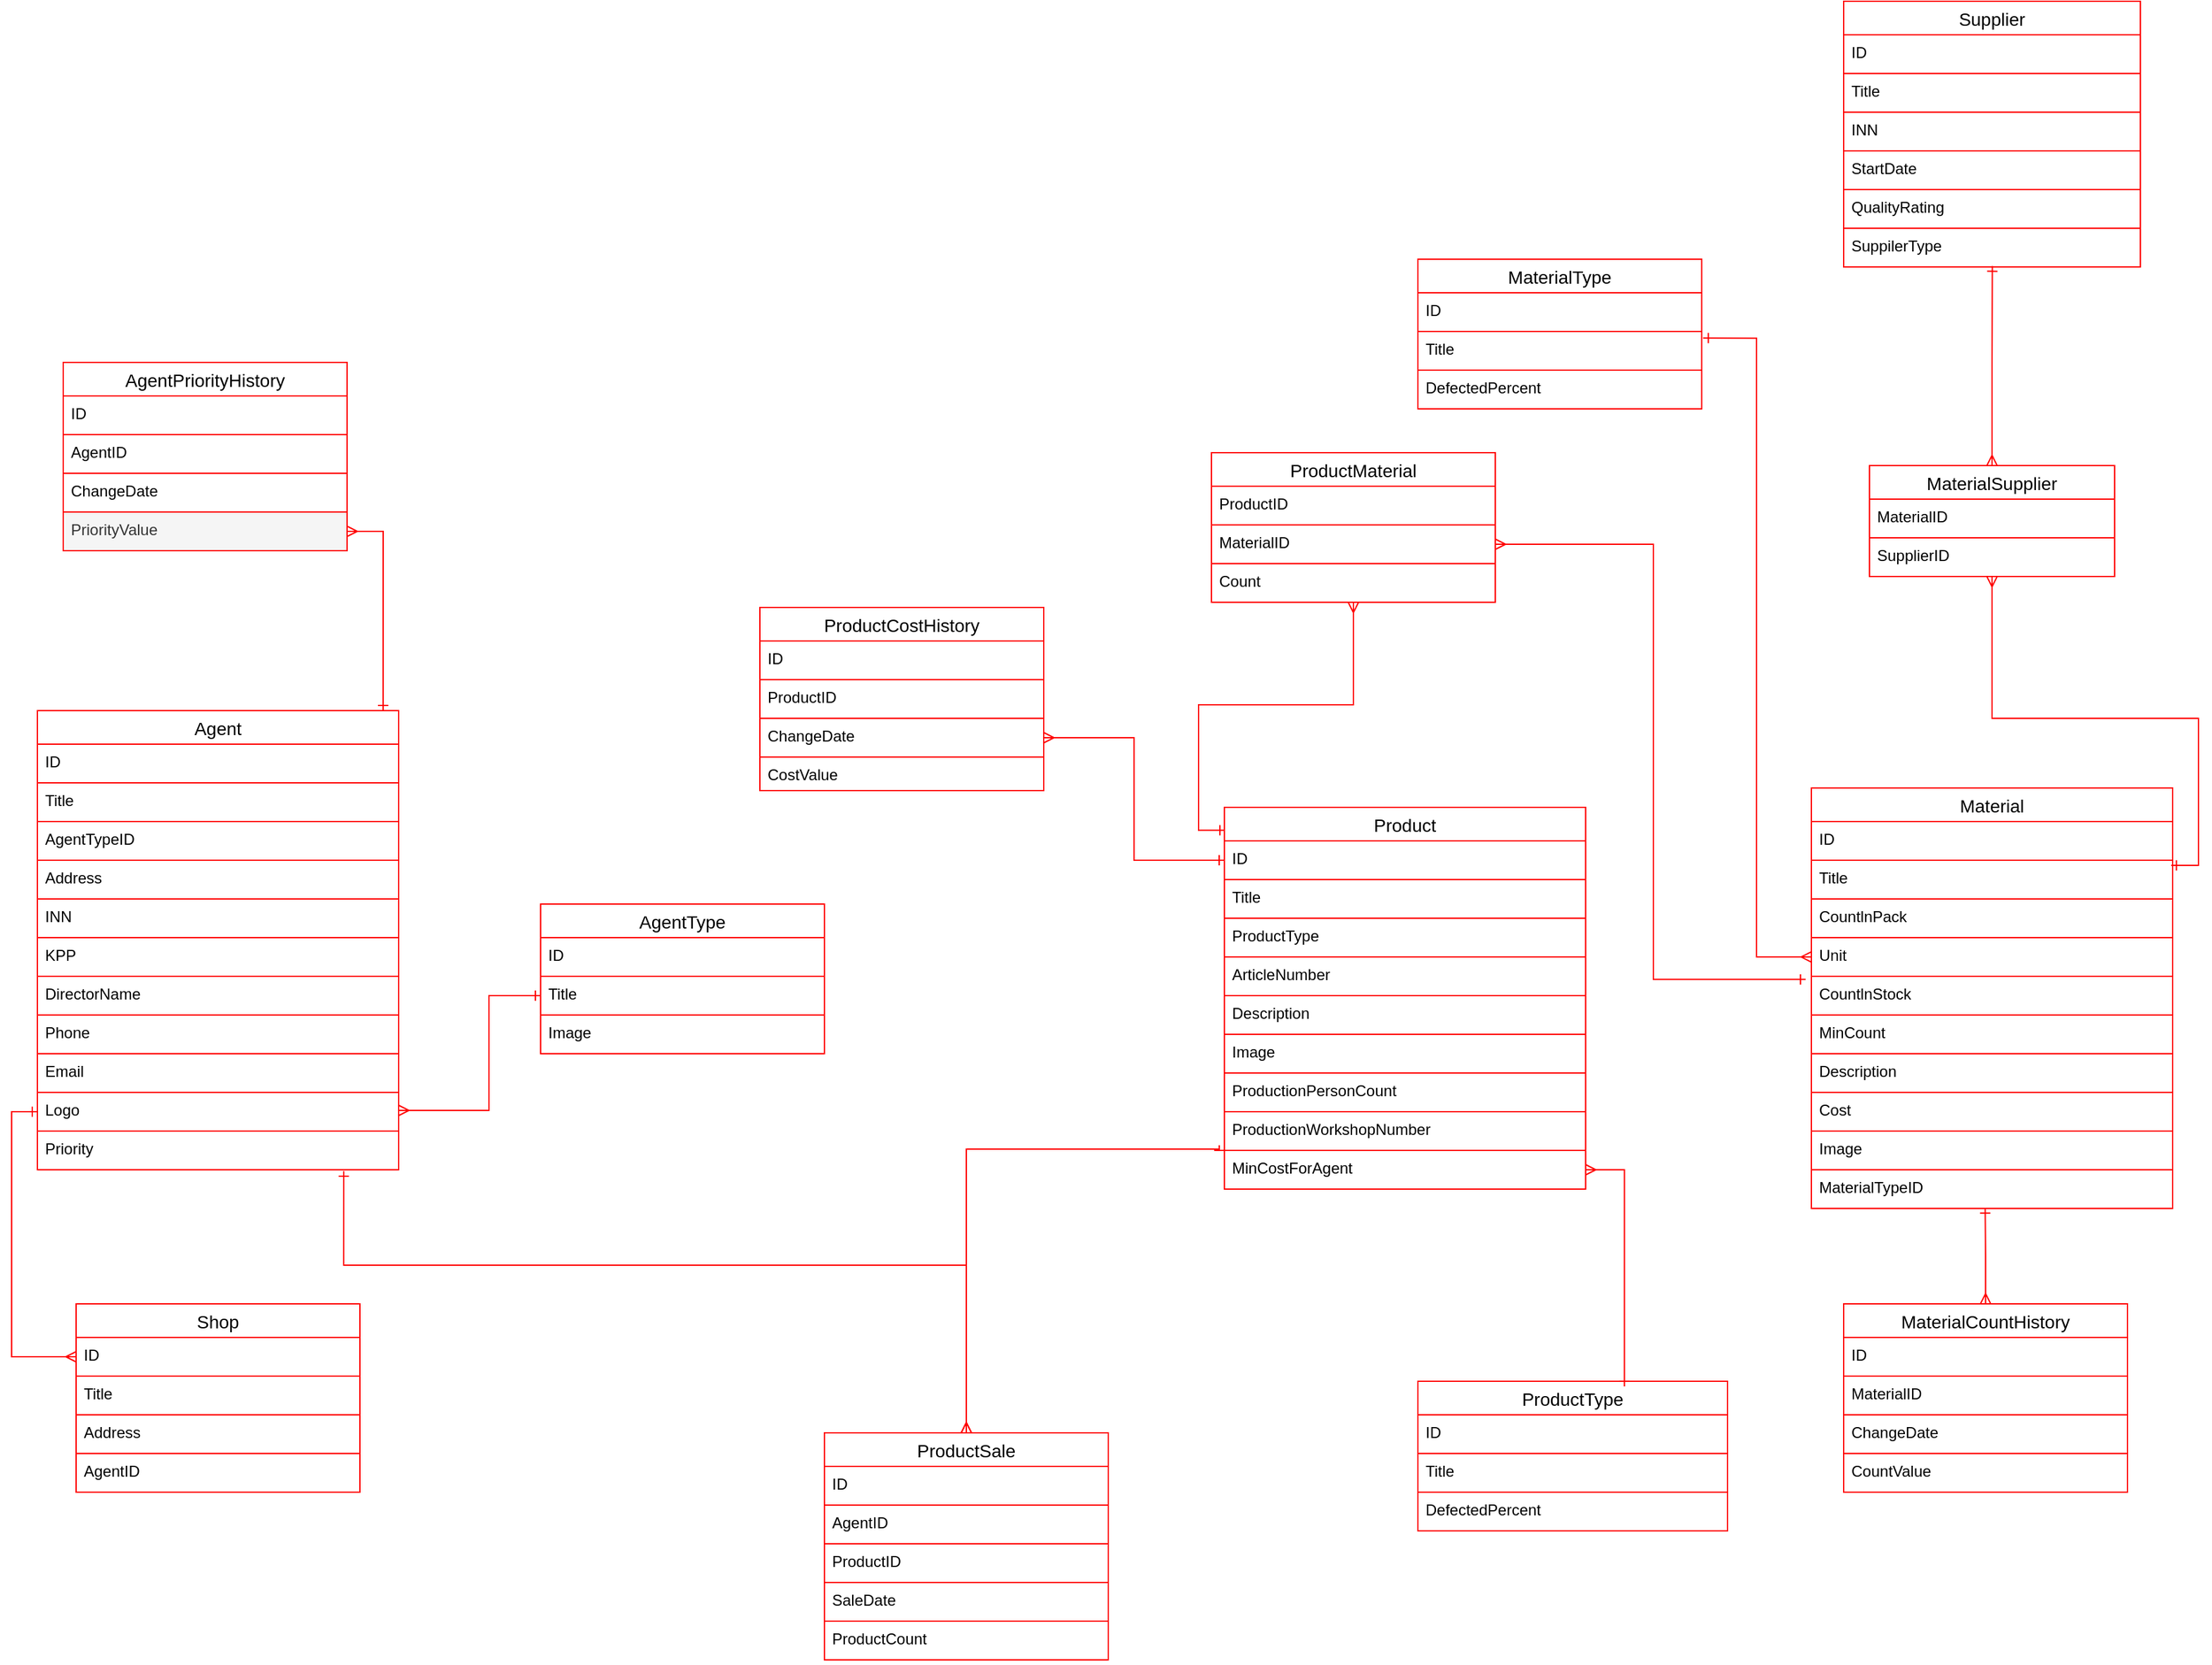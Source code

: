 <mxfile version="20.5.1" type="device"><diagram id="fFs7hPyOIkgfOMiAq97M" name="Page-1"><mxGraphModel dx="2500" dy="934" grid="1" gridSize="10" guides="1" tooltips="1" connect="1" arrows="1" fold="1" page="1" pageScale="1" pageWidth="827" pageHeight="1169" math="0" shadow="0"><root><mxCell id="0"/><mxCell id="1" parent="0"/><mxCell id="I6jNRoW-patKJR7z3tty-1" value="MaterialType" style="swimlane;fontStyle=0;childLayout=stackLayout;horizontal=1;startSize=26;horizontalStack=0;resizeParent=1;resizeParentMax=0;resizeLast=0;collapsible=1;marginBottom=0;align=center;fontSize=14;strokeColor=#FF0000;" parent="1" vertex="1"><mxGeometry x="600.0" y="280" width="220" height="116" as="geometry"/></mxCell><mxCell id="I6jNRoW-patKJR7z3tty-2" value="ID" style="text;strokeColor=#FF0000;fillColor=none;spacingLeft=4;spacingRight=4;overflow=hidden;rotatable=0;points=[[0,0.5],[1,0.5]];portConstraint=eastwest;fontSize=12;" parent="I6jNRoW-patKJR7z3tty-1" vertex="1"><mxGeometry y="26" width="220" height="30" as="geometry"/></mxCell><mxCell id="I6jNRoW-patKJR7z3tty-3" value="Title" style="text;strokeColor=#FF0000;fillColor=none;spacingLeft=4;spacingRight=4;overflow=hidden;rotatable=0;points=[[0,0.5],[1,0.5]];portConstraint=eastwest;fontSize=12;" parent="I6jNRoW-patKJR7z3tty-1" vertex="1"><mxGeometry y="56" width="220" height="30" as="geometry"/></mxCell><mxCell id="I6jNRoW-patKJR7z3tty-4" value="DefectedPercent" style="text;strokeColor=#FF0000;fillColor=none;spacingLeft=4;spacingRight=4;overflow=hidden;rotatable=0;points=[[0,0.5],[1,0.5]];portConstraint=eastwest;fontSize=12;" parent="I6jNRoW-patKJR7z3tty-1" vertex="1"><mxGeometry y="86" width="220" height="30" as="geometry"/></mxCell><mxCell id="I6jNRoW-patKJR7z3tty-5" value="Supplier" style="swimlane;fontStyle=0;childLayout=stackLayout;horizontal=1;startSize=26;horizontalStack=0;resizeParent=1;resizeParentMax=0;resizeLast=0;collapsible=1;marginBottom=0;align=center;fontSize=14;strokeColor=#FF0000;" parent="1" vertex="1"><mxGeometry x="930.0" y="80" width="230" height="206" as="geometry"/></mxCell><mxCell id="I6jNRoW-patKJR7z3tty-6" value="ID" style="text;strokeColor=#FF0000;fillColor=none;spacingLeft=4;spacingRight=4;overflow=hidden;rotatable=0;points=[[0,0.5],[1,0.5]];portConstraint=eastwest;fontSize=12;" parent="I6jNRoW-patKJR7z3tty-5" vertex="1"><mxGeometry y="26" width="230" height="30" as="geometry"/></mxCell><mxCell id="I6jNRoW-patKJR7z3tty-7" value="Title" style="text;strokeColor=#FF0000;fillColor=none;spacingLeft=4;spacingRight=4;overflow=hidden;rotatable=0;points=[[0,0.5],[1,0.5]];portConstraint=eastwest;fontSize=12;" parent="I6jNRoW-patKJR7z3tty-5" vertex="1"><mxGeometry y="56" width="230" height="30" as="geometry"/></mxCell><mxCell id="I6jNRoW-patKJR7z3tty-8" value="INN" style="text;strokeColor=#FF0000;fillColor=none;spacingLeft=4;spacingRight=4;overflow=hidden;rotatable=0;points=[[0,0.5],[1,0.5]];portConstraint=eastwest;fontSize=12;" parent="I6jNRoW-patKJR7z3tty-5" vertex="1"><mxGeometry y="86" width="230" height="30" as="geometry"/></mxCell><mxCell id="I6jNRoW-patKJR7z3tty-9" value="StartDate" style="text;strokeColor=#FF0000;fillColor=none;spacingLeft=4;spacingRight=4;overflow=hidden;rotatable=0;points=[[0,0.5],[1,0.5]];portConstraint=eastwest;fontSize=12;" parent="I6jNRoW-patKJR7z3tty-5" vertex="1"><mxGeometry y="116" width="230" height="30" as="geometry"/></mxCell><mxCell id="I6jNRoW-patKJR7z3tty-10" value="QualityRating" style="text;strokeColor=#FF0000;fillColor=none;spacingLeft=4;spacingRight=4;overflow=hidden;rotatable=0;points=[[0,0.5],[1,0.5]];portConstraint=eastwest;fontSize=12;" parent="I6jNRoW-patKJR7z3tty-5" vertex="1"><mxGeometry y="146" width="230" height="30" as="geometry"/></mxCell><mxCell id="I6jNRoW-patKJR7z3tty-11" value="SuppilerType" style="text;strokeColor=#FF0000;fillColor=none;spacingLeft=4;spacingRight=4;overflow=hidden;rotatable=0;points=[[0,0.5],[1,0.5]];portConstraint=eastwest;fontSize=12;" parent="I6jNRoW-patKJR7z3tty-5" vertex="1"><mxGeometry y="176" width="230" height="30" as="geometry"/></mxCell><mxCell id="I6jNRoW-patKJR7z3tty-12" style="edgeStyle=orthogonalEdgeStyle;rounded=0;orthogonalLoop=1;jettySize=auto;html=1;entryX=0.501;entryY=0.977;entryDx=0;entryDy=0;entryPerimeter=0;startArrow=ERmany;startFill=0;endArrow=ERone;endFill=0;strokeColor=#FF0000;" parent="1" source="I6jNRoW-patKJR7z3tty-14" target="I6jNRoW-patKJR7z3tty-11" edge="1"><mxGeometry relative="1" as="geometry"/></mxCell><mxCell id="I6jNRoW-patKJR7z3tty-13" style="edgeStyle=orthogonalEdgeStyle;rounded=0;orthogonalLoop=1;jettySize=auto;html=1;entryX=0.996;entryY=0.133;entryDx=0;entryDy=0;entryPerimeter=0;startArrow=ERmany;startFill=0;endArrow=ERone;endFill=0;strokeColor=#FF0000;" parent="1" source="I6jNRoW-patKJR7z3tty-14" target="I6jNRoW-patKJR7z3tty-19" edge="1"><mxGeometry relative="1" as="geometry"/></mxCell><mxCell id="I6jNRoW-patKJR7z3tty-14" value="MaterialSupplier" style="swimlane;fontStyle=0;childLayout=stackLayout;horizontal=1;startSize=26;horizontalStack=0;resizeParent=1;resizeParentMax=0;resizeLast=0;collapsible=1;marginBottom=0;align=center;fontSize=14;strokeColor=#FF0000;" parent="1" vertex="1"><mxGeometry x="950" y="440" width="190" height="86" as="geometry"/></mxCell><mxCell id="I6jNRoW-patKJR7z3tty-15" value="MaterialID" style="text;strokeColor=#FF0000;fillColor=none;spacingLeft=4;spacingRight=4;overflow=hidden;rotatable=0;points=[[0,0.5],[1,0.5]];portConstraint=eastwest;fontSize=12;" parent="I6jNRoW-patKJR7z3tty-14" vertex="1"><mxGeometry y="26" width="190" height="30" as="geometry"/></mxCell><mxCell id="I6jNRoW-patKJR7z3tty-16" value="SupplierID" style="text;strokeColor=#FF0000;fillColor=none;spacingLeft=4;spacingRight=4;overflow=hidden;rotatable=0;points=[[0,0.5],[1,0.5]];portConstraint=eastwest;fontSize=12;" parent="I6jNRoW-patKJR7z3tty-14" vertex="1"><mxGeometry y="56" width="190" height="30" as="geometry"/></mxCell><mxCell id="I6jNRoW-patKJR7z3tty-17" value="Material" style="swimlane;fontStyle=0;childLayout=stackLayout;horizontal=1;startSize=26;horizontalStack=0;resizeParent=1;resizeParentMax=0;resizeLast=0;collapsible=1;marginBottom=0;align=center;fontSize=14;strokeColor=#FF0000;" parent="1" vertex="1"><mxGeometry x="905.0" y="690" width="280" height="326" as="geometry"/></mxCell><mxCell id="I6jNRoW-patKJR7z3tty-18" value="ID" style="text;strokeColor=#FF0000;fillColor=none;spacingLeft=4;spacingRight=4;overflow=hidden;rotatable=0;points=[[0,0.5],[1,0.5]];portConstraint=eastwest;fontSize=12;" parent="I6jNRoW-patKJR7z3tty-17" vertex="1"><mxGeometry y="26" width="280" height="30" as="geometry"/></mxCell><mxCell id="I6jNRoW-patKJR7z3tty-19" value="Title" style="text;strokeColor=#FF0000;fillColor=none;spacingLeft=4;spacingRight=4;overflow=hidden;rotatable=0;points=[[0,0.5],[1,0.5]];portConstraint=eastwest;fontSize=12;" parent="I6jNRoW-patKJR7z3tty-17" vertex="1"><mxGeometry y="56" width="280" height="30" as="geometry"/></mxCell><mxCell id="I6jNRoW-patKJR7z3tty-20" value="CountlnPack" style="text;strokeColor=#FF0000;fillColor=none;spacingLeft=4;spacingRight=4;overflow=hidden;rotatable=0;points=[[0,0.5],[1,0.5]];portConstraint=eastwest;fontSize=12;" parent="I6jNRoW-patKJR7z3tty-17" vertex="1"><mxGeometry y="86" width="280" height="30" as="geometry"/></mxCell><mxCell id="I6jNRoW-patKJR7z3tty-21" value="Unit" style="text;strokeColor=#FF0000;fillColor=none;spacingLeft=4;spacingRight=4;overflow=hidden;rotatable=0;points=[[0,0.5],[1,0.5]];portConstraint=eastwest;fontSize=12;" parent="I6jNRoW-patKJR7z3tty-17" vertex="1"><mxGeometry y="116" width="280" height="30" as="geometry"/></mxCell><mxCell id="I6jNRoW-patKJR7z3tty-22" value="CountlnStock" style="text;strokeColor=#FF0000;fillColor=none;spacingLeft=4;spacingRight=4;overflow=hidden;rotatable=0;points=[[0,0.5],[1,0.5]];portConstraint=eastwest;fontSize=12;" parent="I6jNRoW-patKJR7z3tty-17" vertex="1"><mxGeometry y="146" width="280" height="30" as="geometry"/></mxCell><mxCell id="I6jNRoW-patKJR7z3tty-23" value="MinCount" style="text;strokeColor=#FF0000;fillColor=none;spacingLeft=4;spacingRight=4;overflow=hidden;rotatable=0;points=[[0,0.5],[1,0.5]];portConstraint=eastwest;fontSize=12;" parent="I6jNRoW-patKJR7z3tty-17" vertex="1"><mxGeometry y="176" width="280" height="30" as="geometry"/></mxCell><mxCell id="I6jNRoW-patKJR7z3tty-24" value="Description" style="text;strokeColor=#FF0000;fillColor=none;spacingLeft=4;spacingRight=4;overflow=hidden;rotatable=0;points=[[0,0.5],[1,0.5]];portConstraint=eastwest;fontSize=12;" parent="I6jNRoW-patKJR7z3tty-17" vertex="1"><mxGeometry y="206" width="280" height="30" as="geometry"/></mxCell><mxCell id="I6jNRoW-patKJR7z3tty-25" value="Cost" style="text;strokeColor=#FF0000;fillColor=none;spacingLeft=4;spacingRight=4;overflow=hidden;rotatable=0;points=[[0,0.5],[1,0.5]];portConstraint=eastwest;fontSize=12;" parent="I6jNRoW-patKJR7z3tty-17" vertex="1"><mxGeometry y="236" width="280" height="30" as="geometry"/></mxCell><mxCell id="I6jNRoW-patKJR7z3tty-26" value="Image" style="text;strokeColor=#FF0000;fillColor=none;spacingLeft=4;spacingRight=4;overflow=hidden;rotatable=0;points=[[0,0.5],[1,0.5]];portConstraint=eastwest;fontSize=12;" parent="I6jNRoW-patKJR7z3tty-17" vertex="1"><mxGeometry y="266" width="280" height="30" as="geometry"/></mxCell><mxCell id="I6jNRoW-patKJR7z3tty-27" value="MaterialTypeID" style="text;strokeColor=#FF0000;fillColor=none;spacingLeft=4;spacingRight=4;overflow=hidden;rotatable=0;points=[[0,0.5],[1,0.5]];portConstraint=eastwest;fontSize=12;" parent="I6jNRoW-patKJR7z3tty-17" vertex="1"><mxGeometry y="296" width="280" height="30" as="geometry"/></mxCell><mxCell id="I6jNRoW-patKJR7z3tty-28" style="edgeStyle=orthogonalEdgeStyle;rounded=0;orthogonalLoop=1;jettySize=auto;html=1;entryX=0.481;entryY=0.987;entryDx=0;entryDy=0;entryPerimeter=0;startArrow=ERmany;startFill=0;endArrow=ERone;endFill=0;strokeColor=#FF0000;" parent="1" source="I6jNRoW-patKJR7z3tty-29" target="I6jNRoW-patKJR7z3tty-27" edge="1"><mxGeometry relative="1" as="geometry"/></mxCell><mxCell id="I6jNRoW-patKJR7z3tty-29" value="MaterialCountHistory" style="swimlane;fontStyle=0;childLayout=stackLayout;horizontal=1;startSize=26;horizontalStack=0;resizeParent=1;resizeParentMax=0;resizeLast=0;collapsible=1;marginBottom=0;align=center;fontSize=14;strokeColor=#FF0000;" parent="1" vertex="1"><mxGeometry x="930.0" y="1090" width="220" height="146" as="geometry"/></mxCell><mxCell id="I6jNRoW-patKJR7z3tty-30" value="ID" style="text;strokeColor=#FF0000;fillColor=none;spacingLeft=4;spacingRight=4;overflow=hidden;rotatable=0;points=[[0,0.5],[1,0.5]];portConstraint=eastwest;fontSize=12;" parent="I6jNRoW-patKJR7z3tty-29" vertex="1"><mxGeometry y="26" width="220" height="30" as="geometry"/></mxCell><mxCell id="I6jNRoW-patKJR7z3tty-31" value="MaterialID" style="text;strokeColor=#FF0000;fillColor=none;spacingLeft=4;spacingRight=4;overflow=hidden;rotatable=0;points=[[0,0.5],[1,0.5]];portConstraint=eastwest;fontSize=12;" parent="I6jNRoW-patKJR7z3tty-29" vertex="1"><mxGeometry y="56" width="220" height="30" as="geometry"/></mxCell><mxCell id="I6jNRoW-patKJR7z3tty-32" value="ChangeDate" style="text;strokeColor=#FF0000;fillColor=none;spacingLeft=4;spacingRight=4;overflow=hidden;rotatable=0;points=[[0,0.5],[1,0.5]];portConstraint=eastwest;fontSize=12;" parent="I6jNRoW-patKJR7z3tty-29" vertex="1"><mxGeometry y="86" width="220" height="30" as="geometry"/></mxCell><mxCell id="I6jNRoW-patKJR7z3tty-33" value="CountValue" style="text;strokeColor=#FF0000;fillColor=none;spacingLeft=4;spacingRight=4;overflow=hidden;rotatable=0;points=[[0,0.5],[1,0.5]];portConstraint=eastwest;fontSize=12;" parent="I6jNRoW-patKJR7z3tty-29" vertex="1"><mxGeometry y="116" width="220" height="30" as="geometry"/></mxCell><mxCell id="I6jNRoW-patKJR7z3tty-34" value="ProductType" style="swimlane;fontStyle=0;childLayout=stackLayout;horizontal=1;startSize=26;horizontalStack=0;resizeParent=1;resizeParentMax=0;resizeLast=0;collapsible=1;marginBottom=0;align=center;fontSize=14;strokeColor=#FF0000;" parent="1" vertex="1"><mxGeometry x="600.0" y="1150" width="240" height="116" as="geometry"/></mxCell><mxCell id="I6jNRoW-patKJR7z3tty-35" value="ID" style="text;strokeColor=#FF0000;fillColor=none;spacingLeft=4;spacingRight=4;overflow=hidden;rotatable=0;points=[[0,0.5],[1,0.5]];portConstraint=eastwest;fontSize=12;" parent="I6jNRoW-patKJR7z3tty-34" vertex="1"><mxGeometry y="26" width="240" height="30" as="geometry"/></mxCell><mxCell id="I6jNRoW-patKJR7z3tty-36" value="Title" style="text;strokeColor=#FF0000;fillColor=none;spacingLeft=4;spacingRight=4;overflow=hidden;rotatable=0;points=[[0,0.5],[1,0.5]];portConstraint=eastwest;fontSize=12;" parent="I6jNRoW-patKJR7z3tty-34" vertex="1"><mxGeometry y="56" width="240" height="30" as="geometry"/></mxCell><mxCell id="I6jNRoW-patKJR7z3tty-37" value="DefectedPercent" style="text;strokeColor=#FF0000;fillColor=none;spacingLeft=4;spacingRight=4;overflow=hidden;rotatable=0;points=[[0,0.5],[1,0.5]];portConstraint=eastwest;fontSize=12;" parent="I6jNRoW-patKJR7z3tty-34" vertex="1"><mxGeometry y="86" width="240" height="30" as="geometry"/></mxCell><mxCell id="I6jNRoW-patKJR7z3tty-38" style="edgeStyle=orthogonalEdgeStyle;rounded=0;orthogonalLoop=1;jettySize=auto;html=1;entryX=0.002;entryY=0.06;entryDx=0;entryDy=0;entryPerimeter=0;startArrow=ERmany;startFill=0;endArrow=ERone;endFill=0;strokeColor=#FF0000;" parent="1" source="I6jNRoW-patKJR7z3tty-39" target="I6jNRoW-patKJR7z3tty-43" edge="1"><mxGeometry relative="1" as="geometry"/></mxCell><mxCell id="I6jNRoW-patKJR7z3tty-39" value="ProductMaterial" style="swimlane;fontStyle=0;childLayout=stackLayout;horizontal=1;startSize=26;horizontalStack=0;resizeParent=1;resizeParentMax=0;resizeLast=0;collapsible=1;marginBottom=0;align=center;fontSize=14;strokeColor=#FF0000;" parent="1" vertex="1"><mxGeometry x="440.0" y="430" width="220" height="116" as="geometry"/></mxCell><mxCell id="I6jNRoW-patKJR7z3tty-40" value="ProductID" style="text;strokeColor=#FF0000;fillColor=none;spacingLeft=4;spacingRight=4;overflow=hidden;rotatable=0;points=[[0,0.5],[1,0.5]];portConstraint=eastwest;fontSize=12;" parent="I6jNRoW-patKJR7z3tty-39" vertex="1"><mxGeometry y="26" width="220" height="30" as="geometry"/></mxCell><mxCell id="I6jNRoW-patKJR7z3tty-41" value="MaterialID" style="text;strokeColor=#FF0000;fillColor=none;spacingLeft=4;spacingRight=4;overflow=hidden;rotatable=0;points=[[0,0.5],[1,0.5]];portConstraint=eastwest;fontSize=12;" parent="I6jNRoW-patKJR7z3tty-39" vertex="1"><mxGeometry y="56" width="220" height="30" as="geometry"/></mxCell><mxCell id="I6jNRoW-patKJR7z3tty-42" value="Count" style="text;strokeColor=#FF0000;fillColor=none;spacingLeft=4;spacingRight=4;overflow=hidden;rotatable=0;points=[[0,0.5],[1,0.5]];portConstraint=eastwest;fontSize=12;" parent="I6jNRoW-patKJR7z3tty-39" vertex="1"><mxGeometry y="86" width="220" height="30" as="geometry"/></mxCell><mxCell id="I6jNRoW-patKJR7z3tty-43" value="Product" style="swimlane;fontStyle=0;childLayout=stackLayout;horizontal=1;startSize=26;horizontalStack=0;resizeParent=1;resizeParentMax=0;resizeLast=0;collapsible=1;marginBottom=0;align=center;fontSize=14;strokeColor=#FF0000;" parent="1" vertex="1"><mxGeometry x="450.0" y="705" width="280" height="296" as="geometry"/></mxCell><mxCell id="I6jNRoW-patKJR7z3tty-44" value="ID" style="text;strokeColor=#FF0000;fillColor=none;spacingLeft=4;spacingRight=4;overflow=hidden;rotatable=0;points=[[0,0.5],[1,0.5]];portConstraint=eastwest;fontSize=12;" parent="I6jNRoW-patKJR7z3tty-43" vertex="1"><mxGeometry y="26" width="280" height="30" as="geometry"/></mxCell><mxCell id="I6jNRoW-patKJR7z3tty-45" value="Title" style="text;strokeColor=#FF0000;fillColor=none;spacingLeft=4;spacingRight=4;overflow=hidden;rotatable=0;points=[[0,0.5],[1,0.5]];portConstraint=eastwest;fontSize=12;" parent="I6jNRoW-patKJR7z3tty-43" vertex="1"><mxGeometry y="56" width="280" height="30" as="geometry"/></mxCell><mxCell id="I6jNRoW-patKJR7z3tty-46" value="ProductType" style="text;strokeColor=#FF0000;fillColor=none;spacingLeft=4;spacingRight=4;overflow=hidden;rotatable=0;points=[[0,0.5],[1,0.5]];portConstraint=eastwest;fontSize=12;" parent="I6jNRoW-patKJR7z3tty-43" vertex="1"><mxGeometry y="86" width="280" height="30" as="geometry"/></mxCell><mxCell id="I6jNRoW-patKJR7z3tty-47" value="ArticleNumber" style="text;strokeColor=#FF0000;fillColor=none;spacingLeft=4;spacingRight=4;overflow=hidden;rotatable=0;points=[[0,0.5],[1,0.5]];portConstraint=eastwest;fontSize=12;" parent="I6jNRoW-patKJR7z3tty-43" vertex="1"><mxGeometry y="116" width="280" height="30" as="geometry"/></mxCell><mxCell id="I6jNRoW-patKJR7z3tty-48" value="Description" style="text;strokeColor=#FF0000;fillColor=none;spacingLeft=4;spacingRight=4;overflow=hidden;rotatable=0;points=[[0,0.5],[1,0.5]];portConstraint=eastwest;fontSize=12;" parent="I6jNRoW-patKJR7z3tty-43" vertex="1"><mxGeometry y="146" width="280" height="30" as="geometry"/></mxCell><mxCell id="I6jNRoW-patKJR7z3tty-49" value="Image" style="text;strokeColor=#FF0000;fillColor=none;spacingLeft=4;spacingRight=4;overflow=hidden;rotatable=0;points=[[0,0.5],[1,0.5]];portConstraint=eastwest;fontSize=12;" parent="I6jNRoW-patKJR7z3tty-43" vertex="1"><mxGeometry y="176" width="280" height="30" as="geometry"/></mxCell><mxCell id="I6jNRoW-patKJR7z3tty-50" value="ProductionPersonCount" style="text;strokeColor=#FF0000;fillColor=none;spacingLeft=4;spacingRight=4;overflow=hidden;rotatable=0;points=[[0,0.5],[1,0.5]];portConstraint=eastwest;fontSize=12;" parent="I6jNRoW-patKJR7z3tty-43" vertex="1"><mxGeometry y="206" width="280" height="30" as="geometry"/></mxCell><mxCell id="I6jNRoW-patKJR7z3tty-51" value="ProductionWorkshopNumber" style="text;strokeColor=#FF0000;fillColor=none;spacingLeft=4;spacingRight=4;overflow=hidden;rotatable=0;points=[[0,0.5],[1,0.5]];portConstraint=eastwest;fontSize=12;" parent="I6jNRoW-patKJR7z3tty-43" vertex="1"><mxGeometry y="236" width="280" height="30" as="geometry"/></mxCell><mxCell id="I6jNRoW-patKJR7z3tty-52" value="MinCostForAgent" style="text;strokeColor=#FF0000;fillColor=none;spacingLeft=4;spacingRight=4;overflow=hidden;rotatable=0;points=[[0,0.5],[1,0.5]];portConstraint=eastwest;fontSize=12;" parent="I6jNRoW-patKJR7z3tty-43" vertex="1"><mxGeometry y="266" width="280" height="30" as="geometry"/></mxCell><mxCell id="I6jNRoW-patKJR7z3tty-53" value="AgentType" style="swimlane;fontStyle=0;childLayout=stackLayout;horizontal=1;startSize=26;horizontalStack=0;resizeParent=1;resizeParentMax=0;resizeLast=0;collapsible=1;marginBottom=0;align=center;fontSize=14;strokeColor=#FF0000;" parent="1" vertex="1"><mxGeometry x="-80.0" y="780" width="220" height="116" as="geometry"/></mxCell><mxCell id="I6jNRoW-patKJR7z3tty-54" value="ID" style="text;strokeColor=#FF0000;fillColor=none;spacingLeft=4;spacingRight=4;overflow=hidden;rotatable=0;points=[[0,0.5],[1,0.5]];portConstraint=eastwest;fontSize=12;" parent="I6jNRoW-patKJR7z3tty-53" vertex="1"><mxGeometry y="26" width="220" height="30" as="geometry"/></mxCell><mxCell id="I6jNRoW-patKJR7z3tty-55" value="Title" style="text;strokeColor=#FF0000;fillColor=none;spacingLeft=4;spacingRight=4;overflow=hidden;rotatable=0;points=[[0,0.5],[1,0.5]];portConstraint=eastwest;fontSize=12;" parent="I6jNRoW-patKJR7z3tty-53" vertex="1"><mxGeometry y="56" width="220" height="30" as="geometry"/></mxCell><mxCell id="I6jNRoW-patKJR7z3tty-56" value="Image" style="text;strokeColor=#FF0000;fillColor=none;spacingLeft=4;spacingRight=4;overflow=hidden;rotatable=0;points=[[0,0.5],[1,0.5]];portConstraint=eastwest;fontSize=12;" parent="I6jNRoW-patKJR7z3tty-53" vertex="1"><mxGeometry y="86" width="220" height="30" as="geometry"/></mxCell><mxCell id="I6jNRoW-patKJR7z3tty-57" style="edgeStyle=orthogonalEdgeStyle;rounded=0;orthogonalLoop=1;jettySize=auto;html=1;entryX=0.848;entryY=1.033;entryDx=0;entryDy=0;entryPerimeter=0;startArrow=ERmany;startFill=0;endArrow=ERone;endFill=0;strokeColor=#FF0000;" parent="1" source="I6jNRoW-patKJR7z3tty-59" target="I6jNRoW-patKJR7z3tty-91" edge="1"><mxGeometry relative="1" as="geometry"><Array as="points"><mxPoint x="250" y="1060"/><mxPoint x="-233" y="1060"/></Array></mxGeometry></mxCell><mxCell id="I6jNRoW-patKJR7z3tty-58" style="edgeStyle=orthogonalEdgeStyle;rounded=0;orthogonalLoop=1;jettySize=auto;html=1;entryX=-0.014;entryY=0.867;entryDx=0;entryDy=0;entryPerimeter=0;startArrow=ERmany;startFill=0;endArrow=ERone;endFill=0;strokeColor=#FF0000;" parent="1" source="I6jNRoW-patKJR7z3tty-59" target="I6jNRoW-patKJR7z3tty-51" edge="1"><mxGeometry relative="1" as="geometry"><Array as="points"><mxPoint x="250" y="970"/><mxPoint x="446" y="970"/></Array></mxGeometry></mxCell><mxCell id="I6jNRoW-patKJR7z3tty-59" value="ProductSale" style="swimlane;fontStyle=0;childLayout=stackLayout;horizontal=1;startSize=26;horizontalStack=0;resizeParent=1;resizeParentMax=0;resizeLast=0;collapsible=1;marginBottom=0;align=center;fontSize=14;strokeColor=#FF0000;" parent="1" vertex="1"><mxGeometry x="140.0" y="1190" width="220" height="176" as="geometry"/></mxCell><mxCell id="I6jNRoW-patKJR7z3tty-60" value="ID" style="text;strokeColor=#FF0000;fillColor=none;spacingLeft=4;spacingRight=4;overflow=hidden;rotatable=0;points=[[0,0.5],[1,0.5]];portConstraint=eastwest;fontSize=12;" parent="I6jNRoW-patKJR7z3tty-59" vertex="1"><mxGeometry y="26" width="220" height="30" as="geometry"/></mxCell><mxCell id="I6jNRoW-patKJR7z3tty-61" value="AgentID" style="text;strokeColor=#FF0000;fillColor=none;spacingLeft=4;spacingRight=4;overflow=hidden;rotatable=0;points=[[0,0.5],[1,0.5]];portConstraint=eastwest;fontSize=12;" parent="I6jNRoW-patKJR7z3tty-59" vertex="1"><mxGeometry y="56" width="220" height="30" as="geometry"/></mxCell><mxCell id="I6jNRoW-patKJR7z3tty-62" value="ProductID" style="text;strokeColor=#FF0000;fillColor=none;spacingLeft=4;spacingRight=4;overflow=hidden;rotatable=0;points=[[0,0.5],[1,0.5]];portConstraint=eastwest;fontSize=12;" parent="I6jNRoW-patKJR7z3tty-59" vertex="1"><mxGeometry y="86" width="220" height="30" as="geometry"/></mxCell><mxCell id="I6jNRoW-patKJR7z3tty-63" value="SaleDate" style="text;strokeColor=#FF0000;fillColor=none;spacingLeft=4;spacingRight=4;overflow=hidden;rotatable=0;points=[[0,0.5],[1,0.5]];portConstraint=eastwest;fontSize=12;" parent="I6jNRoW-patKJR7z3tty-59" vertex="1"><mxGeometry y="116" width="220" height="30" as="geometry"/></mxCell><mxCell id="I6jNRoW-patKJR7z3tty-64" value="ProductCount" style="text;strokeColor=#FF0000;fillColor=none;spacingLeft=4;spacingRight=4;overflow=hidden;rotatable=0;points=[[0,0.5],[1,0.5]];portConstraint=eastwest;fontSize=12;" parent="I6jNRoW-patKJR7z3tty-59" vertex="1"><mxGeometry y="146" width="220" height="30" as="geometry"/></mxCell><mxCell id="I6jNRoW-patKJR7z3tty-65" value="Shop" style="swimlane;fontStyle=0;childLayout=stackLayout;horizontal=1;startSize=26;horizontalStack=0;resizeParent=1;resizeParentMax=0;resizeLast=0;collapsible=1;marginBottom=0;align=center;fontSize=14;strokeColor=#FF0000;" parent="1" vertex="1"><mxGeometry x="-440" y="1090" width="220" height="146" as="geometry"/></mxCell><mxCell id="I6jNRoW-patKJR7z3tty-66" value="ID" style="text;strokeColor=#FF0000;fillColor=none;spacingLeft=4;spacingRight=4;overflow=hidden;rotatable=0;points=[[0,0.5],[1,0.5]];portConstraint=eastwest;fontSize=12;" parent="I6jNRoW-patKJR7z3tty-65" vertex="1"><mxGeometry y="26" width="220" height="30" as="geometry"/></mxCell><mxCell id="I6jNRoW-patKJR7z3tty-67" value="Title" style="text;strokeColor=#FF0000;fillColor=none;spacingLeft=4;spacingRight=4;overflow=hidden;rotatable=0;points=[[0,0.5],[1,0.5]];portConstraint=eastwest;fontSize=12;" parent="I6jNRoW-patKJR7z3tty-65" vertex="1"><mxGeometry y="56" width="220" height="30" as="geometry"/></mxCell><mxCell id="I6jNRoW-patKJR7z3tty-68" value="Address" style="text;strokeColor=#FF0000;fillColor=none;spacingLeft=4;spacingRight=4;overflow=hidden;rotatable=0;points=[[0,0.5],[1,0.5]];portConstraint=eastwest;fontSize=12;" parent="I6jNRoW-patKJR7z3tty-65" vertex="1"><mxGeometry y="86" width="220" height="30" as="geometry"/></mxCell><mxCell id="I6jNRoW-patKJR7z3tty-69" value="AgentID" style="text;strokeColor=#FF0000;fillColor=none;spacingLeft=4;spacingRight=4;overflow=hidden;rotatable=0;points=[[0,0.5],[1,0.5]];portConstraint=eastwest;fontSize=12;" parent="I6jNRoW-patKJR7z3tty-65" vertex="1"><mxGeometry y="116" width="220" height="30" as="geometry"/></mxCell><mxCell id="I6jNRoW-patKJR7z3tty-70" value="ProductCostHistory" style="swimlane;fontStyle=0;childLayout=stackLayout;horizontal=1;startSize=26;horizontalStack=0;resizeParent=1;resizeParentMax=0;resizeLast=0;collapsible=1;marginBottom=0;align=center;fontSize=14;strokeColor=#FF0000;" parent="1" vertex="1"><mxGeometry x="90.0" y="550" width="220" height="142" as="geometry"/></mxCell><mxCell id="I6jNRoW-patKJR7z3tty-71" value="ID" style="text;strokeColor=#FF0000;fillColor=none;spacingLeft=4;spacingRight=4;overflow=hidden;rotatable=0;points=[[0,0.5],[1,0.5]];portConstraint=eastwest;fontSize=12;" parent="I6jNRoW-patKJR7z3tty-70" vertex="1"><mxGeometry y="26" width="220" height="30" as="geometry"/></mxCell><mxCell id="I6jNRoW-patKJR7z3tty-72" value="ProductID" style="text;strokeColor=#FF0000;fillColor=none;spacingLeft=4;spacingRight=4;overflow=hidden;rotatable=0;points=[[0,0.5],[1,0.5]];portConstraint=eastwest;fontSize=12;" parent="I6jNRoW-patKJR7z3tty-70" vertex="1"><mxGeometry y="56" width="220" height="30" as="geometry"/></mxCell><mxCell id="I6jNRoW-patKJR7z3tty-73" value="ChangeDate" style="text;strokeColor=#FF0000;fillColor=none;spacingLeft=4;spacingRight=4;overflow=hidden;rotatable=0;points=[[0,0.5],[1,0.5]];portConstraint=eastwest;fontSize=12;" parent="I6jNRoW-patKJR7z3tty-70" vertex="1"><mxGeometry y="86" width="220" height="30" as="geometry"/></mxCell><mxCell id="I6jNRoW-patKJR7z3tty-74" value="CostValue" style="text;strokeColor=#FF0000;fillColor=none;spacingLeft=4;spacingRight=4;overflow=hidden;rotatable=0;points=[[0,0.5],[1,0.5]];portConstraint=eastwest;fontSize=12;" parent="I6jNRoW-patKJR7z3tty-70" vertex="1"><mxGeometry y="116" width="220" height="26" as="geometry"/></mxCell><mxCell id="I6jNRoW-patKJR7z3tty-75" value="AgentPriorityHistory" style="swimlane;fontStyle=0;childLayout=stackLayout;horizontal=1;startSize=26;horizontalStack=0;resizeParent=1;resizeParentMax=0;resizeLast=0;collapsible=1;marginBottom=0;align=center;fontSize=14;strokeColor=#FF0000;" parent="1" vertex="1"><mxGeometry x="-450" y="360" width="220" height="146" as="geometry"/></mxCell><mxCell id="I6jNRoW-patKJR7z3tty-76" value="ID" style="text;strokeColor=#FF0000;fillColor=none;spacingLeft=4;spacingRight=4;overflow=hidden;rotatable=0;points=[[0,0.5],[1,0.5]];portConstraint=eastwest;fontSize=12;" parent="I6jNRoW-patKJR7z3tty-75" vertex="1"><mxGeometry y="26" width="220" height="30" as="geometry"/></mxCell><mxCell id="I6jNRoW-patKJR7z3tty-77" value="AgentID" style="text;strokeColor=#FF0000;fillColor=none;spacingLeft=4;spacingRight=4;overflow=hidden;rotatable=0;points=[[0,0.5],[1,0.5]];portConstraint=eastwest;fontSize=12;" parent="I6jNRoW-patKJR7z3tty-75" vertex="1"><mxGeometry y="56" width="220" height="30" as="geometry"/></mxCell><mxCell id="I6jNRoW-patKJR7z3tty-78" value="ChangeDate" style="text;strokeColor=#FF0000;fillColor=none;spacingLeft=4;spacingRight=4;overflow=hidden;rotatable=0;points=[[0,0.5],[1,0.5]];portConstraint=eastwest;fontSize=12;" parent="I6jNRoW-patKJR7z3tty-75" vertex="1"><mxGeometry y="86" width="220" height="30" as="geometry"/></mxCell><mxCell id="I6jNRoW-patKJR7z3tty-79" value="PriorityValue" style="text;strokeColor=#FF0000;fillColor=#f5f5f5;spacingLeft=4;spacingRight=4;overflow=hidden;rotatable=0;points=[[0,0.5],[1,0.5]];portConstraint=eastwest;fontSize=12;fontColor=#333333;" parent="I6jNRoW-patKJR7z3tty-75" vertex="1"><mxGeometry y="116" width="220" height="30" as="geometry"/></mxCell><mxCell id="I6jNRoW-patKJR7z3tty-80" value="Agent" style="swimlane;fontStyle=0;childLayout=stackLayout;horizontal=1;startSize=26;horizontalStack=0;resizeParent=1;resizeParentMax=0;resizeLast=0;collapsible=1;marginBottom=0;align=center;fontSize=14;strokeColor=#FF0000;" parent="1" vertex="1"><mxGeometry x="-470" y="630" width="280" height="356" as="geometry"/></mxCell><mxCell id="I6jNRoW-patKJR7z3tty-81" value="ID" style="text;strokeColor=#FF0000;fillColor=none;spacingLeft=4;spacingRight=4;overflow=hidden;rotatable=0;points=[[0,0.5],[1,0.5]];portConstraint=eastwest;fontSize=12;" parent="I6jNRoW-patKJR7z3tty-80" vertex="1"><mxGeometry y="26" width="280" height="30" as="geometry"/></mxCell><mxCell id="I6jNRoW-patKJR7z3tty-82" value="Title" style="text;strokeColor=#FF0000;fillColor=none;spacingLeft=4;spacingRight=4;overflow=hidden;rotatable=0;points=[[0,0.5],[1,0.5]];portConstraint=eastwest;fontSize=12;" parent="I6jNRoW-patKJR7z3tty-80" vertex="1"><mxGeometry y="56" width="280" height="30" as="geometry"/></mxCell><mxCell id="I6jNRoW-patKJR7z3tty-83" value="AgentTypeID" style="text;strokeColor=#FF0000;fillColor=none;spacingLeft=4;spacingRight=4;overflow=hidden;rotatable=0;points=[[0,0.5],[1,0.5]];portConstraint=eastwest;fontSize=12;" parent="I6jNRoW-patKJR7z3tty-80" vertex="1"><mxGeometry y="86" width="280" height="30" as="geometry"/></mxCell><mxCell id="I6jNRoW-patKJR7z3tty-84" value="Address" style="text;strokeColor=#FF0000;fillColor=none;spacingLeft=4;spacingRight=4;overflow=hidden;rotatable=0;points=[[0,0.5],[1,0.5]];portConstraint=eastwest;fontSize=12;" parent="I6jNRoW-patKJR7z3tty-80" vertex="1"><mxGeometry y="116" width="280" height="30" as="geometry"/></mxCell><mxCell id="I6jNRoW-patKJR7z3tty-85" value="INN" style="text;strokeColor=#FF0000;fillColor=none;spacingLeft=4;spacingRight=4;overflow=hidden;rotatable=0;points=[[0,0.5],[1,0.5]];portConstraint=eastwest;fontSize=12;" parent="I6jNRoW-patKJR7z3tty-80" vertex="1"><mxGeometry y="146" width="280" height="30" as="geometry"/></mxCell><mxCell id="I6jNRoW-patKJR7z3tty-86" value="KPP" style="text;strokeColor=#FF0000;fillColor=none;spacingLeft=4;spacingRight=4;overflow=hidden;rotatable=0;points=[[0,0.5],[1,0.5]];portConstraint=eastwest;fontSize=12;" parent="I6jNRoW-patKJR7z3tty-80" vertex="1"><mxGeometry y="176" width="280" height="30" as="geometry"/></mxCell><mxCell id="I6jNRoW-patKJR7z3tty-87" value="DirectorName" style="text;strokeColor=#FF0000;fillColor=none;spacingLeft=4;spacingRight=4;overflow=hidden;rotatable=0;points=[[0,0.5],[1,0.5]];portConstraint=eastwest;fontSize=12;" parent="I6jNRoW-patKJR7z3tty-80" vertex="1"><mxGeometry y="206" width="280" height="30" as="geometry"/></mxCell><mxCell id="I6jNRoW-patKJR7z3tty-88" value="Phone" style="text;strokeColor=#FF0000;fillColor=none;spacingLeft=4;spacingRight=4;overflow=hidden;rotatable=0;points=[[0,0.5],[1,0.5]];portConstraint=eastwest;fontSize=12;" parent="I6jNRoW-patKJR7z3tty-80" vertex="1"><mxGeometry y="236" width="280" height="30" as="geometry"/></mxCell><mxCell id="I6jNRoW-patKJR7z3tty-89" value="Email" style="text;strokeColor=#FF0000;fillColor=none;spacingLeft=4;spacingRight=4;overflow=hidden;rotatable=0;points=[[0,0.5],[1,0.5]];portConstraint=eastwest;fontSize=12;" parent="I6jNRoW-patKJR7z3tty-80" vertex="1"><mxGeometry y="266" width="280" height="30" as="geometry"/></mxCell><mxCell id="I6jNRoW-patKJR7z3tty-90" value="Logo" style="text;strokeColor=#FF0000;fillColor=none;spacingLeft=4;spacingRight=4;overflow=hidden;rotatable=0;points=[[0,0.5],[1,0.5]];portConstraint=eastwest;fontSize=12;" parent="I6jNRoW-patKJR7z3tty-80" vertex="1"><mxGeometry y="296" width="280" height="30" as="geometry"/></mxCell><mxCell id="I6jNRoW-patKJR7z3tty-91" value="Priority" style="text;strokeColor=#FF0000;fillColor=none;spacingLeft=4;spacingRight=4;overflow=hidden;rotatable=0;points=[[0,0.5],[1,0.5]];portConstraint=eastwest;fontSize=12;" parent="I6jNRoW-patKJR7z3tty-80" vertex="1"><mxGeometry y="326" width="280" height="30" as="geometry"/></mxCell><mxCell id="I6jNRoW-patKJR7z3tty-92" style="edgeStyle=orthogonalEdgeStyle;rounded=0;orthogonalLoop=1;jettySize=auto;html=1;entryX=0.957;entryY=0;entryDx=0;entryDy=0;entryPerimeter=0;startArrow=ERmany;startFill=0;endArrow=ERone;endFill=0;strokeColor=#FF0000;exitX=1;exitY=0.5;exitDx=0;exitDy=0;" parent="1" source="I6jNRoW-patKJR7z3tty-79" target="I6jNRoW-patKJR7z3tty-80" edge="1"><mxGeometry relative="1" as="geometry"/></mxCell><mxCell id="I6jNRoW-patKJR7z3tty-93" style="edgeStyle=orthogonalEdgeStyle;rounded=0;orthogonalLoop=1;jettySize=auto;html=1;entryX=0;entryY=0.5;entryDx=0;entryDy=0;startArrow=ERmany;startFill=0;endArrow=ERone;endFill=0;strokeColor=#FF0000;" parent="1" source="I6jNRoW-patKJR7z3tty-66" target="I6jNRoW-patKJR7z3tty-90" edge="1"><mxGeometry relative="1" as="geometry"/></mxCell><mxCell id="I6jNRoW-patKJR7z3tty-94" style="edgeStyle=orthogonalEdgeStyle;rounded=0;orthogonalLoop=1;jettySize=auto;html=1;entryX=0.667;entryY=0.034;entryDx=0;entryDy=0;entryPerimeter=0;startArrow=ERmany;startFill=0;endArrow=ERone;endFill=0;strokeColor=#FF0000;" parent="1" source="I6jNRoW-patKJR7z3tty-52" target="I6jNRoW-patKJR7z3tty-34" edge="1"><mxGeometry relative="1" as="geometry"/></mxCell><mxCell id="I6jNRoW-patKJR7z3tty-95" style="edgeStyle=orthogonalEdgeStyle;rounded=0;orthogonalLoop=1;jettySize=auto;html=1;entryX=0;entryY=0.5;entryDx=0;entryDy=0;startArrow=ERmany;startFill=0;endArrow=ERone;endFill=0;strokeColor=#FF0000;" parent="1" source="I6jNRoW-patKJR7z3tty-73" target="I6jNRoW-patKJR7z3tty-44" edge="1"><mxGeometry relative="1" as="geometry"/></mxCell><mxCell id="I6jNRoW-patKJR7z3tty-96" style="edgeStyle=orthogonalEdgeStyle;rounded=0;orthogonalLoop=1;jettySize=auto;html=1;entryX=-0.016;entryY=0.081;entryDx=0;entryDy=0;entryPerimeter=0;startArrow=ERmany;startFill=0;endArrow=ERone;endFill=0;strokeColor=#FF0000;" parent="1" source="I6jNRoW-patKJR7z3tty-41" target="I6jNRoW-patKJR7z3tty-22" edge="1"><mxGeometry relative="1" as="geometry"/></mxCell><mxCell id="I6jNRoW-patKJR7z3tty-97" style="edgeStyle=orthogonalEdgeStyle;rounded=0;orthogonalLoop=1;jettySize=auto;html=1;entryX=1.005;entryY=0.172;entryDx=0;entryDy=0;entryPerimeter=0;startArrow=ERmany;startFill=0;endArrow=ERone;endFill=0;strokeColor=#FF0000;" parent="1" source="I6jNRoW-patKJR7z3tty-21" target="I6jNRoW-patKJR7z3tty-3" edge="1"><mxGeometry relative="1" as="geometry"/></mxCell><mxCell id="I6jNRoW-patKJR7z3tty-98" style="edgeStyle=orthogonalEdgeStyle;rounded=0;orthogonalLoop=1;jettySize=auto;html=1;entryX=0;entryY=0.5;entryDx=0;entryDy=0;startArrow=ERmany;startFill=0;endArrow=ERone;endFill=0;strokeColor=#FF0000;" parent="1" source="I6jNRoW-patKJR7z3tty-90" target="I6jNRoW-patKJR7z3tty-55" edge="1"><mxGeometry relative="1" as="geometry"><Array as="points"><mxPoint x="-120" y="940"/><mxPoint x="-120" y="851"/></Array></mxGeometry></mxCell></root></mxGraphModel></diagram></mxfile>
